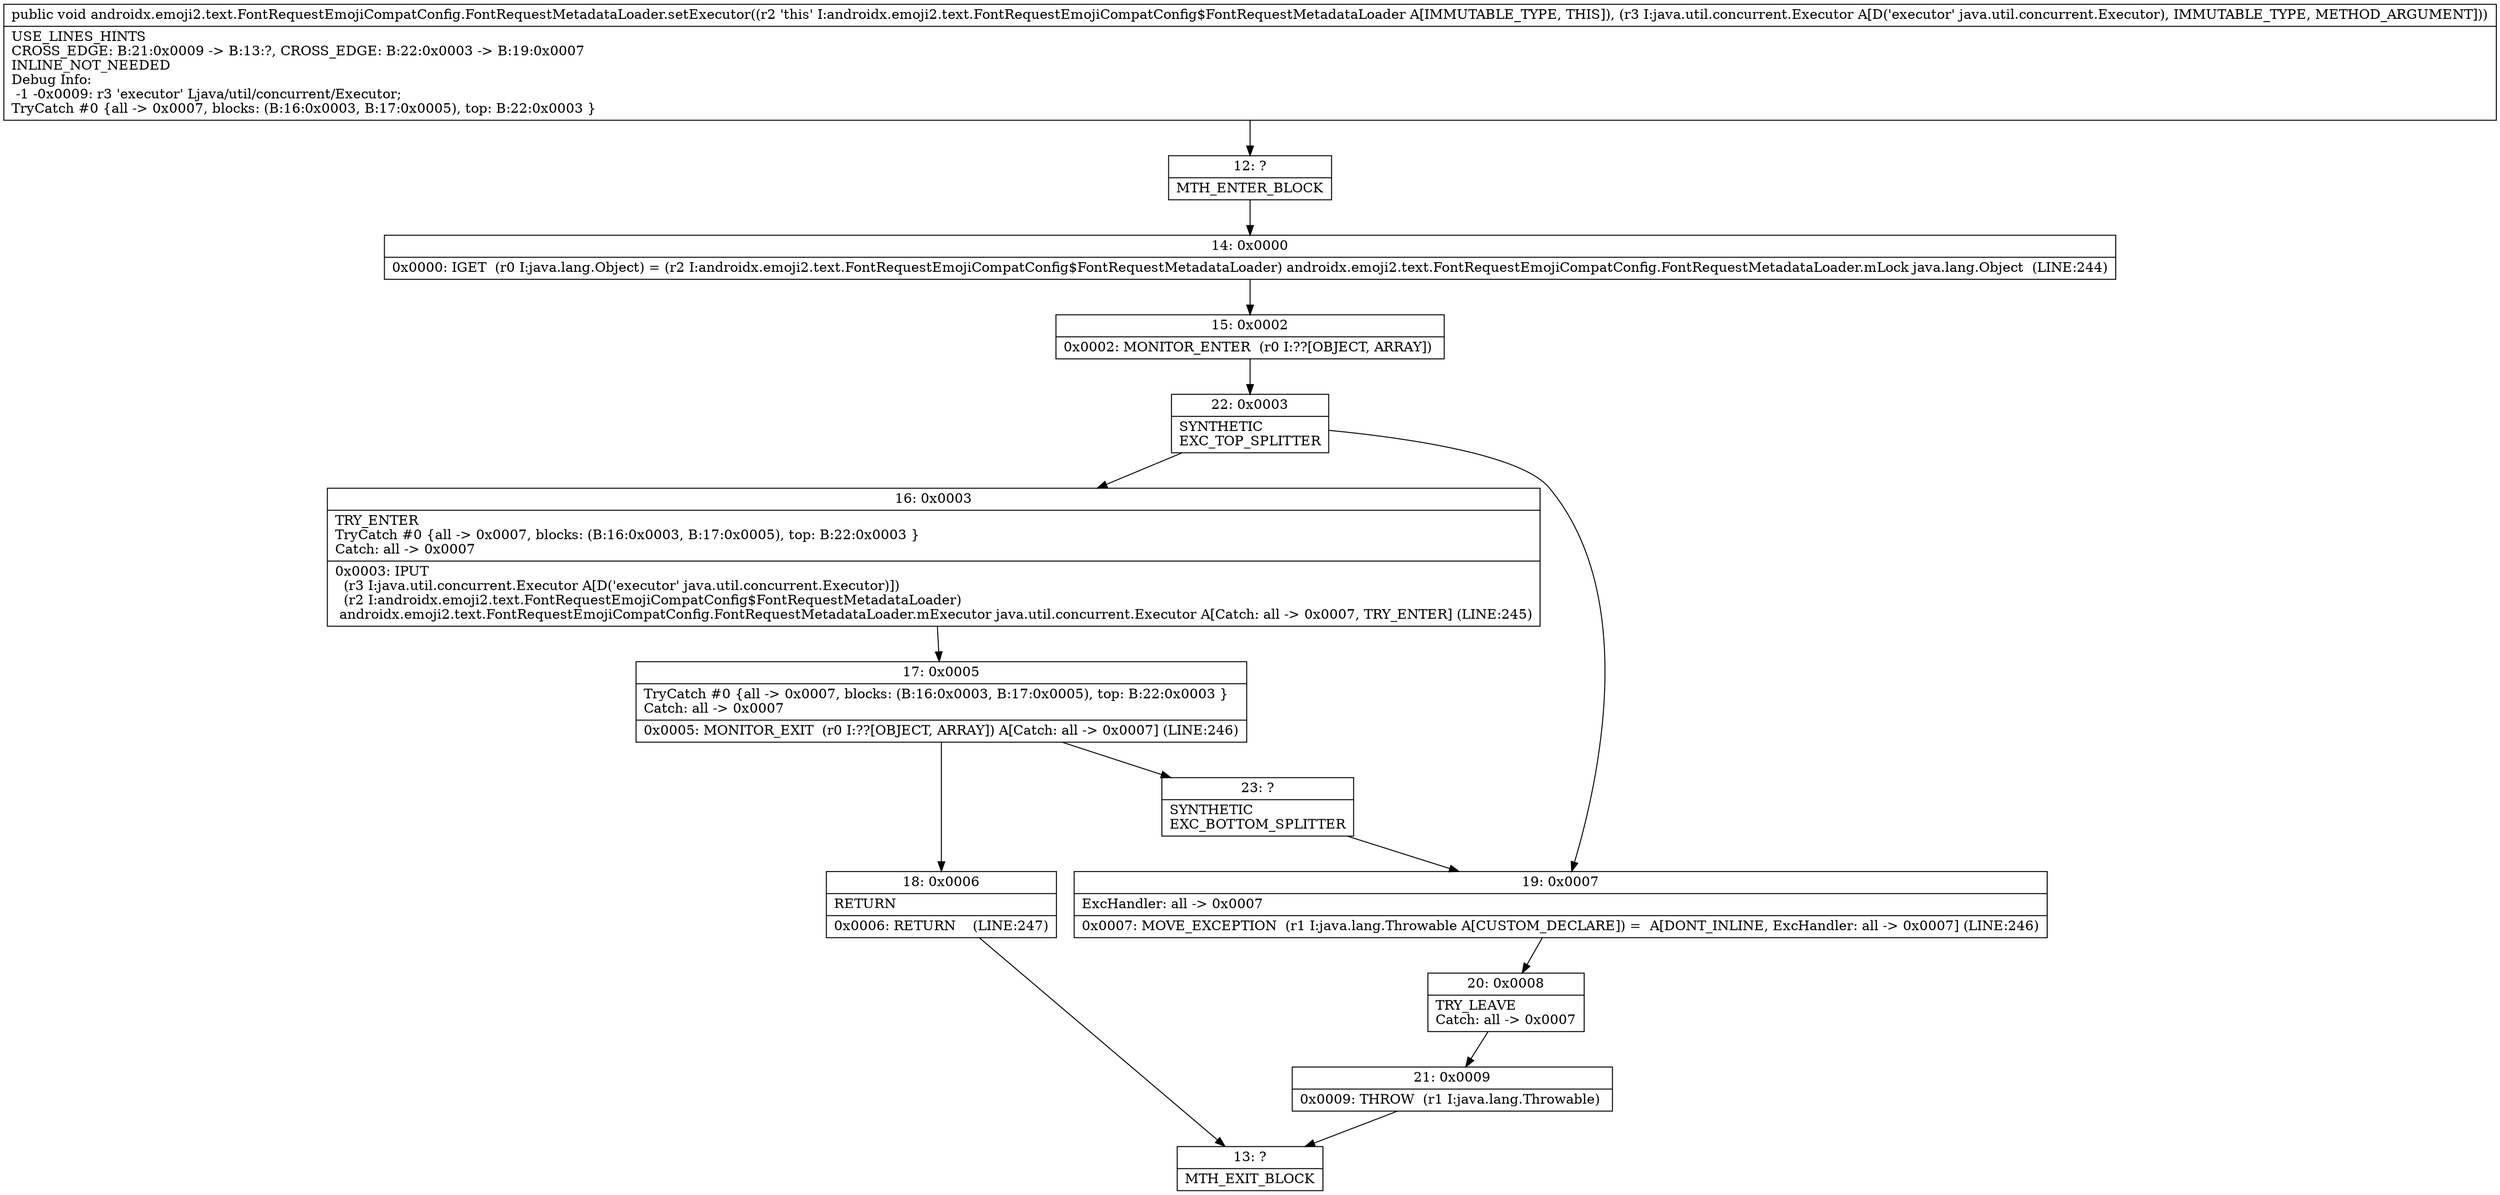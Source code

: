 digraph "CFG forandroidx.emoji2.text.FontRequestEmojiCompatConfig.FontRequestMetadataLoader.setExecutor(Ljava\/util\/concurrent\/Executor;)V" {
Node_12 [shape=record,label="{12\:\ ?|MTH_ENTER_BLOCK\l}"];
Node_14 [shape=record,label="{14\:\ 0x0000|0x0000: IGET  (r0 I:java.lang.Object) = (r2 I:androidx.emoji2.text.FontRequestEmojiCompatConfig$FontRequestMetadataLoader) androidx.emoji2.text.FontRequestEmojiCompatConfig.FontRequestMetadataLoader.mLock java.lang.Object  (LINE:244)\l}"];
Node_15 [shape=record,label="{15\:\ 0x0002|0x0002: MONITOR_ENTER  (r0 I:??[OBJECT, ARRAY]) \l}"];
Node_22 [shape=record,label="{22\:\ 0x0003|SYNTHETIC\lEXC_TOP_SPLITTER\l}"];
Node_16 [shape=record,label="{16\:\ 0x0003|TRY_ENTER\lTryCatch #0 \{all \-\> 0x0007, blocks: (B:16:0x0003, B:17:0x0005), top: B:22:0x0003 \}\lCatch: all \-\> 0x0007\l|0x0003: IPUT  \l  (r3 I:java.util.concurrent.Executor A[D('executor' java.util.concurrent.Executor)])\l  (r2 I:androidx.emoji2.text.FontRequestEmojiCompatConfig$FontRequestMetadataLoader)\l androidx.emoji2.text.FontRequestEmojiCompatConfig.FontRequestMetadataLoader.mExecutor java.util.concurrent.Executor A[Catch: all \-\> 0x0007, TRY_ENTER] (LINE:245)\l}"];
Node_17 [shape=record,label="{17\:\ 0x0005|TryCatch #0 \{all \-\> 0x0007, blocks: (B:16:0x0003, B:17:0x0005), top: B:22:0x0003 \}\lCatch: all \-\> 0x0007\l|0x0005: MONITOR_EXIT  (r0 I:??[OBJECT, ARRAY]) A[Catch: all \-\> 0x0007] (LINE:246)\l}"];
Node_18 [shape=record,label="{18\:\ 0x0006|RETURN\l|0x0006: RETURN    (LINE:247)\l}"];
Node_13 [shape=record,label="{13\:\ ?|MTH_EXIT_BLOCK\l}"];
Node_23 [shape=record,label="{23\:\ ?|SYNTHETIC\lEXC_BOTTOM_SPLITTER\l}"];
Node_19 [shape=record,label="{19\:\ 0x0007|ExcHandler: all \-\> 0x0007\l|0x0007: MOVE_EXCEPTION  (r1 I:java.lang.Throwable A[CUSTOM_DECLARE]) =  A[DONT_INLINE, ExcHandler: all \-\> 0x0007] (LINE:246)\l}"];
Node_20 [shape=record,label="{20\:\ 0x0008|TRY_LEAVE\lCatch: all \-\> 0x0007\l}"];
Node_21 [shape=record,label="{21\:\ 0x0009|0x0009: THROW  (r1 I:java.lang.Throwable) \l}"];
MethodNode[shape=record,label="{public void androidx.emoji2.text.FontRequestEmojiCompatConfig.FontRequestMetadataLoader.setExecutor((r2 'this' I:androidx.emoji2.text.FontRequestEmojiCompatConfig$FontRequestMetadataLoader A[IMMUTABLE_TYPE, THIS]), (r3 I:java.util.concurrent.Executor A[D('executor' java.util.concurrent.Executor), IMMUTABLE_TYPE, METHOD_ARGUMENT]))  | USE_LINES_HINTS\lCROSS_EDGE: B:21:0x0009 \-\> B:13:?, CROSS_EDGE: B:22:0x0003 \-\> B:19:0x0007\lINLINE_NOT_NEEDED\lDebug Info:\l  \-1 \-0x0009: r3 'executor' Ljava\/util\/concurrent\/Executor;\lTryCatch #0 \{all \-\> 0x0007, blocks: (B:16:0x0003, B:17:0x0005), top: B:22:0x0003 \}\l}"];
MethodNode -> Node_12;Node_12 -> Node_14;
Node_14 -> Node_15;
Node_15 -> Node_22;
Node_22 -> Node_16;
Node_22 -> Node_19;
Node_16 -> Node_17;
Node_17 -> Node_18;
Node_17 -> Node_23;
Node_18 -> Node_13;
Node_23 -> Node_19;
Node_19 -> Node_20;
Node_20 -> Node_21;
Node_21 -> Node_13;
}

